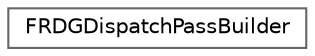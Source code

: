 digraph "Graphical Class Hierarchy"
{
 // INTERACTIVE_SVG=YES
 // LATEX_PDF_SIZE
  bgcolor="transparent";
  edge [fontname=Helvetica,fontsize=10,labelfontname=Helvetica,labelfontsize=10];
  node [fontname=Helvetica,fontsize=10,shape=box,height=0.2,width=0.4];
  rankdir="LR";
  Node0 [id="Node000000",label="FRDGDispatchPassBuilder",height=0.2,width=0.4,color="grey40", fillcolor="white", style="filled",URL="$d7/dea/classFRDGDispatchPassBuilder.html",tooltip=" "];
}
